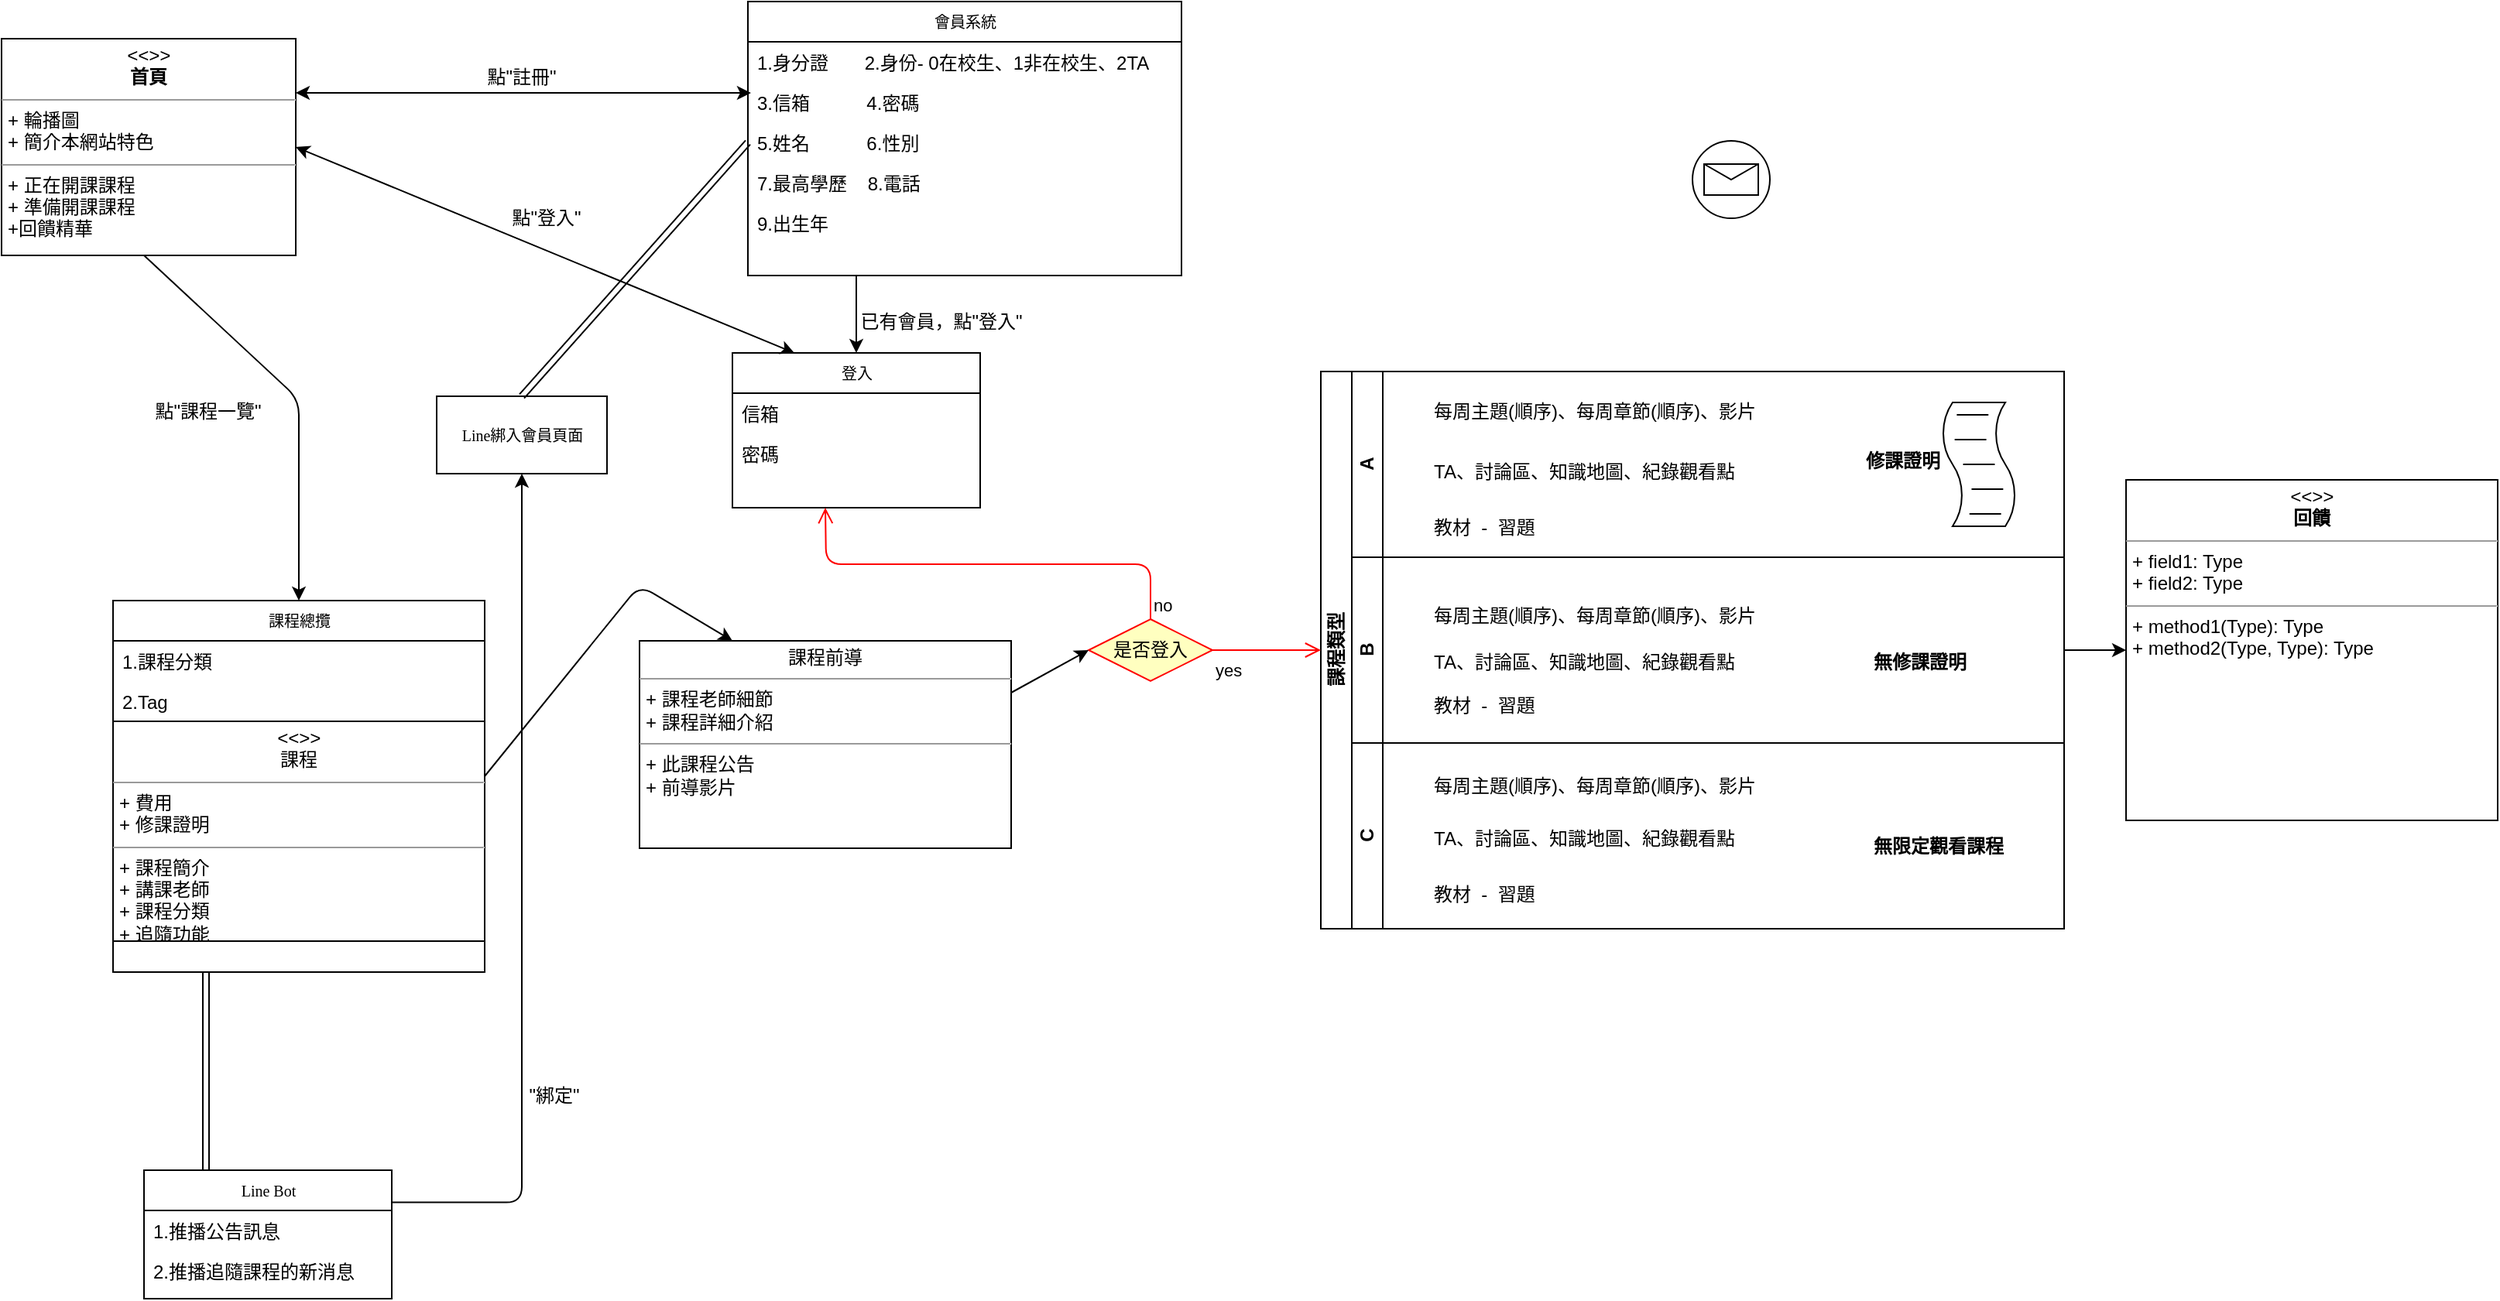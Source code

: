 <mxfile version="10.7.4" type="github"><diagram name="Page-1" id="c4acf3e9-155e-7222-9cf6-157b1a14988f"><mxGraphModel dx="1098" dy="538" grid="1" gridSize="10" guides="1" tooltips="1" connect="1" arrows="1" fold="1" page="1" pageScale="1" pageWidth="850" pageHeight="1100" background="#ffffff" math="0" shadow="0"><root><mxCell id="0"/><mxCell id="1" parent="0"/><mxCell id="17acba5748e5396b-2" value="課程總攬" style="swimlane;html=1;fontStyle=0;childLayout=stackLayout;horizontal=1;startSize=26;fillColor=none;horizontalStack=0;resizeParent=1;resizeLast=0;collapsible=1;marginBottom=0;swimlaneFillColor=#ffffff;rounded=0;shadow=0;comic=0;labelBackgroundColor=none;strokeColor=#000000;strokeWidth=1;fontFamily=Verdana;fontSize=10;fontColor=#000000;align=center;" parent="1" vertex="1"><mxGeometry x="140" y="410" width="240" height="240" as="geometry"/></mxCell><mxCell id="17acba5748e5396b-3" value="1.課程分類" style="text;html=1;strokeColor=none;fillColor=none;align=left;verticalAlign=top;spacingLeft=4;spacingRight=4;whiteSpace=wrap;overflow=hidden;rotatable=0;points=[[0,0.5],[1,0.5]];portConstraint=eastwest;" parent="17acba5748e5396b-2" vertex="1"><mxGeometry y="26" width="240" height="26" as="geometry"/></mxCell><mxCell id="17acba5748e5396b-4" value="2.Tag" style="text;html=1;strokeColor=none;fillColor=none;align=left;verticalAlign=top;spacingLeft=4;spacingRight=4;whiteSpace=wrap;overflow=hidden;rotatable=0;points=[[0,0.5],[1,0.5]];portConstraint=eastwest;" parent="17acba5748e5396b-2" vertex="1"><mxGeometry y="52" width="240" height="26" as="geometry"/></mxCell><mxCell id="5d2195bd80daf111-10" value="&lt;p style=&quot;margin: 0px ; margin-top: 4px ; text-align: center&quot;&gt;&lt;i&gt;&amp;lt;&amp;lt;&amp;gt;&amp;gt;&lt;/i&gt;&lt;br&gt;課程&lt;/p&gt;&lt;hr size=&quot;1&quot;&gt;&lt;p style=&quot;margin: 0px ; margin-left: 4px&quot;&gt;+ 費用&lt;br&gt;+ 修課證明&lt;/p&gt;&lt;hr size=&quot;1&quot;&gt;&lt;p style=&quot;margin: 0px ; margin-left: 4px&quot;&gt;+ 課程簡介&lt;br&gt;+ 講課老師&lt;/p&gt;&lt;p style=&quot;margin: 0px ; margin-left: 4px&quot;&gt;+ 課程分類&lt;/p&gt;&lt;p style=&quot;margin: 0px ; margin-left: 4px&quot;&gt;+ 追隨功能&lt;/p&gt;" style="verticalAlign=top;align=left;overflow=fill;fontSize=12;fontFamily=Helvetica;html=1;rounded=0;shadow=0;comic=0;labelBackgroundColor=none;strokeColor=#000000;strokeWidth=1;fillColor=#ffffff;" parent="17acba5748e5396b-2" vertex="1"><mxGeometry y="78" width="240" height="142" as="geometry"/></mxCell><mxCell id="17acba5748e5396b-30" value="登入" style="swimlane;html=1;fontStyle=0;childLayout=stackLayout;horizontal=1;startSize=26;fillColor=none;horizontalStack=0;resizeParent=1;resizeLast=0;collapsible=1;marginBottom=0;swimlaneFillColor=#ffffff;rounded=0;shadow=0;comic=0;labelBackgroundColor=none;strokeColor=#000000;strokeWidth=1;fontFamily=Verdana;fontSize=10;fontColor=#000000;align=center;" parent="1" vertex="1"><mxGeometry x="540" y="250" width="160" height="100" as="geometry"/></mxCell><mxCell id="17acba5748e5396b-31" value="信箱" style="text;html=1;strokeColor=none;fillColor=none;align=left;verticalAlign=top;spacingLeft=4;spacingRight=4;whiteSpace=wrap;overflow=hidden;rotatable=0;points=[[0,0.5],[1,0.5]];portConstraint=eastwest;" parent="17acba5748e5396b-30" vertex="1"><mxGeometry y="26" width="160" height="26" as="geometry"/></mxCell><mxCell id="17acba5748e5396b-32" value="密碼" style="text;html=1;strokeColor=none;fillColor=none;align=left;verticalAlign=top;spacingLeft=4;spacingRight=4;whiteSpace=wrap;overflow=hidden;rotatable=0;points=[[0,0.5],[1,0.5]];portConstraint=eastwest;" parent="17acba5748e5396b-30" vertex="1"><mxGeometry y="52" width="160" height="26" as="geometry"/></mxCell><mxCell id="5d2195bd80daf111-5" value="Line Bot" style="swimlane;html=1;fontStyle=0;childLayout=stackLayout;horizontal=1;startSize=26;fillColor=none;horizontalStack=0;resizeParent=1;resizeLast=0;collapsible=1;marginBottom=0;swimlaneFillColor=#ffffff;rounded=0;shadow=0;comic=0;labelBackgroundColor=none;strokeColor=#000000;strokeWidth=1;fontFamily=Verdana;fontSize=10;fontColor=#000000;align=center;" parent="1" vertex="1"><mxGeometry x="160" y="778" width="160" height="83" as="geometry"/></mxCell><mxCell id="5d2195bd80daf111-6" value="1.推播公告訊息" style="text;html=1;strokeColor=none;fillColor=none;align=left;verticalAlign=top;spacingLeft=4;spacingRight=4;whiteSpace=wrap;overflow=hidden;rotatable=0;points=[[0,0.5],[1,0.5]];portConstraint=eastwest;" parent="5d2195bd80daf111-5" vertex="1"><mxGeometry y="26" width="160" height="26" as="geometry"/></mxCell><mxCell id="5d2195bd80daf111-7" value="2.推播追隨課程的新消息" style="text;html=1;strokeColor=none;fillColor=none;align=left;verticalAlign=top;spacingLeft=4;spacingRight=4;whiteSpace=wrap;overflow=hidden;rotatable=0;points=[[0,0.5],[1,0.5]];portConstraint=eastwest;" parent="5d2195bd80daf111-5" vertex="1"><mxGeometry y="52" width="160" height="26" as="geometry"/></mxCell><mxCell id="5d2195bd80daf111-11" value="&lt;p style=&quot;margin: 0px ; margin-top: 4px ; text-align: center&quot;&gt;課程前導&lt;/p&gt;&lt;hr size=&quot;1&quot;&gt;&lt;p style=&quot;margin: 0px ; margin-left: 4px&quot;&gt;+ 課程老師細節&lt;br&gt;+ 課程詳細介紹&lt;/p&gt;&lt;hr size=&quot;1&quot;&gt;&lt;p style=&quot;margin: 0px ; margin-left: 4px&quot;&gt;+ 此課程公告&lt;br&gt;+ 前導影片&lt;/p&gt;" style="verticalAlign=top;align=left;overflow=fill;fontSize=12;fontFamily=Helvetica;html=1;rounded=0;shadow=0;comic=0;labelBackgroundColor=none;strokeColor=#000000;strokeWidth=1;fillColor=#ffffff;" parent="1" vertex="1"><mxGeometry x="480" y="436" width="240" height="134" as="geometry"/></mxCell><mxCell id="5d2195bd80daf111-14" value="Line綁入會員頁面&lt;br&gt;" style="html=1;rounded=0;shadow=0;comic=0;labelBackgroundColor=none;strokeColor=#000000;strokeWidth=1;fillColor=#ffffff;fontFamily=Verdana;fontSize=10;fontColor=#000000;align=center;" parent="1" vertex="1"><mxGeometry x="349" y="278" width="110" height="50" as="geometry"/></mxCell><mxCell id="5d2195bd80daf111-15" value="&lt;p style=&quot;margin: 0px ; margin-top: 4px ; text-align: center&quot;&gt;&lt;i&gt;&amp;lt;&amp;lt;&amp;gt;&amp;gt;&lt;/i&gt;&lt;br&gt;&lt;b&gt;回饋&lt;/b&gt;&lt;/p&gt;&lt;hr size=&quot;1&quot;&gt;&lt;p style=&quot;margin: 0px ; margin-left: 4px&quot;&gt;+ field1: Type&lt;br&gt;+ field2: Type&lt;/p&gt;&lt;hr size=&quot;1&quot;&gt;&lt;p style=&quot;margin: 0px ; margin-left: 4px&quot;&gt;+ method1(Type): Type&lt;br&gt;+ method2(Type, Type): Type&lt;/p&gt;" style="verticalAlign=top;align=left;overflow=fill;fontSize=12;fontFamily=Helvetica;html=1;rounded=0;shadow=0;comic=0;labelBackgroundColor=none;strokeColor=#000000;strokeWidth=1;fillColor=#ffffff;" parent="1" vertex="1"><mxGeometry x="1440" y="332" width="240" height="220" as="geometry"/></mxCell><mxCell id="5d2195bd80daf111-18" value="&lt;p style=&quot;margin: 0px ; margin-top: 4px ; text-align: center&quot;&gt;&lt;i&gt;&amp;lt;&amp;lt;&amp;gt;&amp;gt;&lt;/i&gt;&lt;br&gt;&lt;b&gt;首頁&lt;/b&gt;&lt;/p&gt;&lt;hr size=&quot;1&quot;&gt;&lt;p style=&quot;margin: 0px ; margin-left: 4px&quot;&gt;+ 輪播圖&lt;br&gt;+ 簡介本網站特色&lt;/p&gt;&lt;hr size=&quot;1&quot;&gt;&lt;p style=&quot;margin: 0px ; margin-left: 4px&quot;&gt;+ 正在開課課程&lt;/p&gt;&lt;p style=&quot;margin: 0px ; margin-left: 4px&quot;&gt;+ 準備開課課程&lt;/p&gt;&lt;p style=&quot;margin: 0px ; margin-left: 4px&quot;&gt;+回饋精華&lt;/p&gt;" style="verticalAlign=top;align=left;overflow=fill;fontSize=12;fontFamily=Helvetica;html=1;rounded=0;shadow=0;comic=0;labelBackgroundColor=none;strokeColor=#000000;strokeWidth=1;fillColor=#ffffff;" parent="1" vertex="1"><mxGeometry x="68" y="47" width="190" height="140" as="geometry"/></mxCell><mxCell id="JowN_xCWjW7Du_qrKnBl-1" value="會員系統" style="swimlane;html=1;fontStyle=0;childLayout=stackLayout;horizontal=1;startSize=26;fillColor=none;horizontalStack=0;resizeParent=1;resizeLast=0;collapsible=1;marginBottom=0;swimlaneFillColor=#ffffff;rounded=0;shadow=0;comic=0;labelBackgroundColor=none;strokeColor=#000000;strokeWidth=1;fontFamily=Verdana;fontSize=10;fontColor=#000000;align=center;" parent="1" vertex="1"><mxGeometry x="550" y="23" width="280" height="177" as="geometry"/></mxCell><mxCell id="JowN_xCWjW7Du_qrKnBl-2" value="1.身分證&amp;nbsp; &amp;nbsp; &amp;nbsp; &amp;nbsp;2.身份- 0在校生、1非在校生、2TA&amp;nbsp; &amp;nbsp;&amp;nbsp;" style="text;html=1;strokeColor=none;fillColor=none;align=left;verticalAlign=top;spacingLeft=4;spacingRight=4;whiteSpace=wrap;overflow=hidden;rotatable=0;points=[[0,0.5],[1,0.5]];portConstraint=eastwest;" parent="JowN_xCWjW7Du_qrKnBl-1" vertex="1"><mxGeometry y="26" width="280" height="26" as="geometry"/></mxCell><mxCell id="JowN_xCWjW7Du_qrKnBl-3" value="3.信箱&amp;nbsp; &amp;nbsp; &amp;nbsp; &amp;nbsp; &amp;nbsp; &amp;nbsp;4.密碼" style="text;html=1;strokeColor=none;fillColor=none;align=left;verticalAlign=top;spacingLeft=4;spacingRight=4;whiteSpace=wrap;overflow=hidden;rotatable=0;points=[[0,0.5],[1,0.5]];portConstraint=eastwest;" parent="JowN_xCWjW7Du_qrKnBl-1" vertex="1"><mxGeometry y="52" width="280" height="26" as="geometry"/></mxCell><mxCell id="JowN_xCWjW7Du_qrKnBl-4" value="5.姓名&amp;nbsp; &amp;nbsp; &amp;nbsp; &amp;nbsp; &amp;nbsp; &amp;nbsp;6.性別" style="text;html=1;strokeColor=none;fillColor=none;align=left;verticalAlign=top;spacingLeft=4;spacingRight=4;whiteSpace=wrap;overflow=hidden;rotatable=0;points=[[0,0.5],[1,0.5]];portConstraint=eastwest;" parent="JowN_xCWjW7Du_qrKnBl-1" vertex="1"><mxGeometry y="78" width="280" height="26" as="geometry"/></mxCell><mxCell id="JowN_xCWjW7Du_qrKnBl-5" value="7.最高學歷&amp;nbsp; &amp;nbsp; 8.電話" style="text;html=1;strokeColor=none;fillColor=none;align=left;verticalAlign=top;spacingLeft=4;spacingRight=4;whiteSpace=wrap;overflow=hidden;rotatable=0;points=[[0,0.5],[1,0.5]];portConstraint=eastwest;" parent="JowN_xCWjW7Du_qrKnBl-1" vertex="1"><mxGeometry y="104" width="280" height="26" as="geometry"/></mxCell><mxCell id="JowN_xCWjW7Du_qrKnBl-6" value="9.出生年" style="text;html=1;strokeColor=none;fillColor=none;align=left;verticalAlign=top;spacingLeft=4;spacingRight=4;whiteSpace=wrap;overflow=hidden;rotatable=0;points=[[0,0.5],[1,0.5]];portConstraint=eastwest;" parent="JowN_xCWjW7Du_qrKnBl-1" vertex="1"><mxGeometry y="130" width="280" height="26" as="geometry"/></mxCell><mxCell id="JowN_xCWjW7Du_qrKnBl-10" value="" style="endArrow=classic;startArrow=classic;html=1;exitX=1;exitY=0.25;exitDx=0;exitDy=0;entryX=0.007;entryY=0.269;entryDx=0;entryDy=0;entryPerimeter=0;" parent="1" source="5d2195bd80daf111-18" target="JowN_xCWjW7Du_qrKnBl-3" edge="1"><mxGeometry width="50" height="50" relative="1" as="geometry"><mxPoint x="20" y="1150" as="sourcePoint"/><mxPoint x="70" y="1100" as="targetPoint"/></mxGeometry></mxCell><UserObject label="點&quot;註冊&quot;&lt;br&gt;" placeholders="1" name="Variable" id="JowN_xCWjW7Du_qrKnBl-11"><mxCell style="text;html=1;strokeColor=none;fillColor=none;align=center;verticalAlign=middle;whiteSpace=wrap;overflow=hidden;" parent="1" vertex="1"><mxGeometry x="364" y="62" width="80" height="20" as="geometry"/></mxCell></UserObject><mxCell id="JowN_xCWjW7Du_qrKnBl-15" value="" style="endArrow=classic;html=1;exitX=0.25;exitY=1;exitDx=0;exitDy=0;entryX=0.5;entryY=0;entryDx=0;entryDy=0;" parent="1" source="JowN_xCWjW7Du_qrKnBl-1" target="17acba5748e5396b-30" edge="1"><mxGeometry width="50" height="50" relative="1" as="geometry"><mxPoint x="20" y="1150" as="sourcePoint"/><mxPoint x="70" y="1100" as="targetPoint"/></mxGeometry></mxCell><mxCell id="JowN_xCWjW7Du_qrKnBl-16" value="已有會員，點&quot;登入&quot;" style="text;html=1;strokeColor=none;fillColor=none;align=center;verticalAlign=middle;whiteSpace=wrap;rounded=0;" parent="1" vertex="1"><mxGeometry x="620" y="220" width="110" height="20" as="geometry"/></mxCell><mxCell id="JowN_xCWjW7Du_qrKnBl-18" value="" style="endArrow=classic;startArrow=classic;html=1;exitX=1;exitY=0.5;exitDx=0;exitDy=0;entryX=0.25;entryY=0;entryDx=0;entryDy=0;" parent="1" source="5d2195bd80daf111-18" target="17acba5748e5396b-30" edge="1"><mxGeometry width="50" height="50" relative="1" as="geometry"><mxPoint x="20" y="1180" as="sourcePoint"/><mxPoint x="70" y="1130" as="targetPoint"/></mxGeometry></mxCell><mxCell id="JowN_xCWjW7Du_qrKnBl-20" value="點&quot;登入&quot;" style="text;html=1;strokeColor=none;fillColor=none;align=center;verticalAlign=middle;whiteSpace=wrap;rounded=0;" parent="1" vertex="1"><mxGeometry x="390" y="153" width="60" height="20" as="geometry"/></mxCell><mxCell id="JowN_xCWjW7Du_qrKnBl-24" value="" style="endArrow=classic;html=1;entryX=0.5;entryY=0;entryDx=0;entryDy=0;" parent="1" target="17acba5748e5396b-2" edge="1"><mxGeometry width="50" height="50" relative="1" as="geometry"><mxPoint x="160" y="187" as="sourcePoint"/><mxPoint x="120" y="1270" as="targetPoint"/><Array as="points"><mxPoint x="260" y="280"/></Array></mxGeometry></mxCell><mxCell id="JowN_xCWjW7Du_qrKnBl-25" value="點&quot;課程一覽&quot;" style="text;html=1;strokeColor=none;fillColor=none;align=center;verticalAlign=middle;whiteSpace=wrap;rounded=0;" parent="1" vertex="1"><mxGeometry x="163" y="276" width="77" height="24" as="geometry"/></mxCell><mxCell id="nzOvmbvt-JBbvhhhWpB7-2" value="課程類型&lt;br&gt;" style="swimlane;html=1;childLayout=stackLayout;resizeParent=1;resizeParentMax=0;horizontal=0;startSize=20;horizontalStack=0;" parent="1" vertex="1"><mxGeometry x="920" y="262" width="480" height="360" as="geometry"/></mxCell><mxCell id="nzOvmbvt-JBbvhhhWpB7-3" value="A" style="swimlane;html=1;startSize=20;horizontal=0;" parent="nzOvmbvt-JBbvhhhWpB7-2" vertex="1"><mxGeometry x="20" width="460" height="120" as="geometry"/></mxCell><mxCell id="_BcGwgqJEDk_Luy-8QPr-25" value="&lt;span&gt;每周主題(順序)、每周章節(順序)、影片&lt;/span&gt;" style="text;html=1;resizable=0;points=[];autosize=1;align=left;verticalAlign=top;spacingTop=-4;" vertex="1" parent="nzOvmbvt-JBbvhhhWpB7-3"><mxGeometry x="51" y="16" width="220" height="20" as="geometry"/></mxCell><mxCell id="_BcGwgqJEDk_Luy-8QPr-26" value="TA、討論區、知識地圖、紀錄觀看點" style="text;html=1;" vertex="1" parent="nzOvmbvt-JBbvhhhWpB7-3"><mxGeometry x="51" y="51" width="250" height="30" as="geometry"/></mxCell><mxCell id="_BcGwgqJEDk_Luy-8QPr-27" value="&lt;span&gt;教材&amp;nbsp; -&amp;nbsp; 習題&lt;/span&gt;" style="text;html=1;resizable=0;points=[];autosize=1;align=left;verticalAlign=top;spacingTop=-4;" vertex="1" parent="nzOvmbvt-JBbvhhhWpB7-3"><mxGeometry x="51" y="90.5" width="80" height="20" as="geometry"/></mxCell><mxCell id="_BcGwgqJEDk_Luy-8QPr-35" value="" style="shape=mxgraph.bpmn.script_task;html=1;outlineConnect=0;" vertex="1" parent="nzOvmbvt-JBbvhhhWpB7-3"><mxGeometry x="380" y="20" width="50" height="80" as="geometry"/></mxCell><mxCell id="nzOvmbvt-JBbvhhhWpB7-4" value="B&lt;br&gt;" style="swimlane;html=1;startSize=20;horizontal=0;" parent="nzOvmbvt-JBbvhhhWpB7-2" vertex="1"><mxGeometry x="20" y="120" width="460" height="120" as="geometry"/></mxCell><mxCell id="_BcGwgqJEDk_Luy-8QPr-28" value="&lt;span&gt;每周主題(順序)、每周章節(順序)、影片&lt;/span&gt;" style="text;html=1;resizable=0;points=[];autosize=1;align=left;verticalAlign=top;spacingTop=-4;" vertex="1" parent="nzOvmbvt-JBbvhhhWpB7-4"><mxGeometry x="51" y="28" width="220" height="20" as="geometry"/></mxCell><mxCell id="_BcGwgqJEDk_Luy-8QPr-29" value="TA、討論區、知識地圖、紀錄觀看點" style="text;html=1;" vertex="1" parent="nzOvmbvt-JBbvhhhWpB7-4"><mxGeometry x="51" y="54" width="250" height="30" as="geometry"/></mxCell><mxCell id="_BcGwgqJEDk_Luy-8QPr-30" value="&lt;span&gt;教材&amp;nbsp; -&amp;nbsp; 習題&lt;/span&gt;" style="text;html=1;resizable=0;points=[];autosize=1;align=left;verticalAlign=top;spacingTop=-4;" vertex="1" parent="nzOvmbvt-JBbvhhhWpB7-4"><mxGeometry x="51" y="86" width="80" height="20" as="geometry"/></mxCell><mxCell id="_BcGwgqJEDk_Luy-8QPr-37" value="&lt;b&gt;無修課證明&lt;/b&gt;" style="text;html=1;" vertex="1" parent="nzOvmbvt-JBbvhhhWpB7-4"><mxGeometry x="335" y="54" width="70" height="30" as="geometry"/></mxCell><mxCell id="nzOvmbvt-JBbvhhhWpB7-5" value="C&lt;br&gt;" style="swimlane;html=1;startSize=20;horizontal=0;" parent="nzOvmbvt-JBbvhhhWpB7-2" vertex="1"><mxGeometry x="20" y="240" width="460" height="120" as="geometry"><mxRectangle x="20" y="240" width="460" height="30" as="alternateBounds"/></mxGeometry></mxCell><mxCell id="_BcGwgqJEDk_Luy-8QPr-31" value="&lt;span&gt;每周主題(順序)、每周章節(順序)、影片&lt;/span&gt;" style="text;html=1;resizable=0;points=[];autosize=1;align=left;verticalAlign=top;spacingTop=-4;" vertex="1" parent="nzOvmbvt-JBbvhhhWpB7-5"><mxGeometry x="51" y="18" width="220" height="20" as="geometry"/></mxCell><mxCell id="_BcGwgqJEDk_Luy-8QPr-32" value="TA、討論區、知識地圖、紀錄觀看點" style="text;html=1;" vertex="1" parent="nzOvmbvt-JBbvhhhWpB7-5"><mxGeometry x="51" y="48" width="250" height="30" as="geometry"/></mxCell><mxCell id="_BcGwgqJEDk_Luy-8QPr-33" value="&lt;span&gt;教材&amp;nbsp; -&amp;nbsp; 習題&lt;/span&gt;" style="text;html=1;resizable=0;points=[];autosize=1;align=left;verticalAlign=top;spacingTop=-4;" vertex="1" parent="nzOvmbvt-JBbvhhhWpB7-5"><mxGeometry x="51" y="88" width="80" height="20" as="geometry"/></mxCell><mxCell id="_BcGwgqJEDk_Luy-8QPr-1" value="是否登入" style="rhombus;whiteSpace=wrap;html=1;fillColor=#ffffc0;strokeColor=#ff0000;" vertex="1" parent="1"><mxGeometry x="770" y="422" width="80" height="40" as="geometry"/></mxCell><mxCell id="_BcGwgqJEDk_Luy-8QPr-2" value="no" style="edgeStyle=orthogonalEdgeStyle;html=1;align=left;verticalAlign=bottom;endArrow=open;endSize=8;strokeColor=#ff0000;exitX=0.5;exitY=0;exitDx=0;exitDy=0;" edge="1" source="_BcGwgqJEDk_Luy-8QPr-1" parent="1"><mxGeometry x="-1" relative="1" as="geometry"><mxPoint x="600" y="350" as="targetPoint"/></mxGeometry></mxCell><mxCell id="_BcGwgqJEDk_Luy-8QPr-3" value="yes" style="edgeStyle=orthogonalEdgeStyle;html=1;align=left;verticalAlign=top;endArrow=open;endSize=8;strokeColor=#ff0000;entryX=0;entryY=0.5;entryDx=0;entryDy=0;" edge="1" source="_BcGwgqJEDk_Luy-8QPr-1" parent="1" target="nzOvmbvt-JBbvhhhWpB7-2"><mxGeometry x="-1" relative="1" as="geometry"><mxPoint x="90" y="808" as="targetPoint"/></mxGeometry></mxCell><mxCell id="_BcGwgqJEDk_Luy-8QPr-12" value="" style="endArrow=classic;html=1;entryX=0.25;entryY=0;entryDx=0;entryDy=0;exitX=1;exitY=0.25;exitDx=0;exitDy=0;" edge="1" parent="1" source="5d2195bd80daf111-10" target="5d2195bd80daf111-11"><mxGeometry width="50" height="50" relative="1" as="geometry"><mxPoint x="170" y="197" as="sourcePoint"/><mxPoint x="270" y="420" as="targetPoint"/><Array as="points"><mxPoint x="480" y="400"/></Array></mxGeometry></mxCell><mxCell id="_BcGwgqJEDk_Luy-8QPr-16" value="" style="shape=link;html=1;exitX=0;exitY=0.5;exitDx=0;exitDy=0;entryX=0.5;entryY=0;entryDx=0;entryDy=0;" edge="1" parent="1" source="JowN_xCWjW7Du_qrKnBl-4" target="5d2195bd80daf111-14"><mxGeometry width="100" relative="1" as="geometry"><mxPoint x="70" y="1580" as="sourcePoint"/><mxPoint x="170" y="1580" as="targetPoint"/><Array as="points"/></mxGeometry></mxCell><mxCell id="_BcGwgqJEDk_Luy-8QPr-17" value="" style="edgeStyle=segmentEdgeStyle;endArrow=classic;html=1;exitX=1;exitY=0.25;exitDx=0;exitDy=0;entryX=0.5;entryY=1;entryDx=0;entryDy=0;" edge="1" parent="1" source="5d2195bd80daf111-5" target="5d2195bd80daf111-14"><mxGeometry width="50" height="50" relative="1" as="geometry"><mxPoint x="70" y="1630" as="sourcePoint"/><mxPoint x="120" y="1580" as="targetPoint"/></mxGeometry></mxCell><mxCell id="_BcGwgqJEDk_Luy-8QPr-18" value="&quot;綁定&quot;" style="text;html=1;strokeColor=none;fillColor=none;align=center;verticalAlign=middle;whiteSpace=wrap;rounded=0;" vertex="1" parent="1"><mxGeometry x="405" y="720" width="40" height="20" as="geometry"/></mxCell><mxCell id="_BcGwgqJEDk_Luy-8QPr-21" value="" style="shape=link;html=1;exitX=0.25;exitY=1;exitDx=0;exitDy=0;entryX=0.25;entryY=0;entryDx=0;entryDy=0;" edge="1" parent="1" source="17acba5748e5396b-2" target="5d2195bd80daf111-5"><mxGeometry width="100" relative="1" as="geometry"><mxPoint x="70" y="1580" as="sourcePoint"/><mxPoint x="170" y="1580" as="targetPoint"/></mxGeometry></mxCell><mxCell id="_BcGwgqJEDk_Luy-8QPr-23" value="" style="endArrow=classic;html=1;exitX=1;exitY=0.5;exitDx=0;exitDy=0;entryX=0;entryY=0.5;entryDx=0;entryDy=0;" edge="1" parent="1" source="nzOvmbvt-JBbvhhhWpB7-4" target="5d2195bd80daf111-15"><mxGeometry width="50" height="50" relative="1" as="geometry"><mxPoint x="71" y="930" as="sourcePoint"/><mxPoint x="121" y="880" as="targetPoint"/></mxGeometry></mxCell><mxCell id="_BcGwgqJEDk_Luy-8QPr-24" value="" style="endArrow=classic;html=1;exitX=1;exitY=0.25;exitDx=0;exitDy=0;entryX=0;entryY=0.5;entryDx=0;entryDy=0;" edge="1" parent="1" source="5d2195bd80daf111-11" target="_BcGwgqJEDk_Luy-8QPr-1"><mxGeometry width="50" height="50" relative="1" as="geometry"><mxPoint x="1410" y="452" as="sourcePoint"/><mxPoint x="1450" y="452" as="targetPoint"/></mxGeometry></mxCell><mxCell id="_BcGwgqJEDk_Luy-8QPr-34" value="" style="shape=mxgraph.bpmn.shape;html=1;verticalLabelPosition=bottom;labelBackgroundColor=#ffffff;verticalAlign=top;align=center;perimeter=ellipsePerimeter;outlineConnect=0;outline=eventInt;symbol=message;" vertex="1" parent="1"><mxGeometry x="1160" y="113" width="50" height="50" as="geometry"/></mxCell><mxCell id="_BcGwgqJEDk_Luy-8QPr-36" value="&lt;b&gt;修課證明&lt;/b&gt;" style="text;html=1;resizable=0;points=[];autosize=1;align=left;verticalAlign=top;spacingTop=-4;" vertex="1" parent="1"><mxGeometry x="1270" y="310" width="60" height="20" as="geometry"/></mxCell><mxCell id="_BcGwgqJEDk_Luy-8QPr-38" value="&lt;b&gt;無限定觀看課程&lt;/b&gt;" style="text;html=1;resizable=0;points=[];autosize=1;align=left;verticalAlign=top;spacingTop=-4;" vertex="1" parent="1"><mxGeometry x="1275" y="559" width="100" height="20" as="geometry"/></mxCell></root></mxGraphModel></diagram></mxfile>